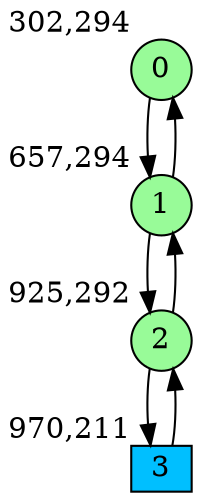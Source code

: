digraph G {
graph [bgcolor=white]
node [shape=circle, style = filled, fillcolor=white,fixedsize=true, width=0.4, height=0.3 ]
0[xlabel="302,294", pos = "0,0!", fillcolor=palegreen ];
1[xlabel="657,294", pos = "5.54688,0!", fillcolor=palegreen ];
2[xlabel="925,292", pos = "9.73438,0.03125!", fillcolor=palegreen ];
3[xlabel="970,211", pos = "10.4375,1.29688!", fillcolor=deepskyblue, shape=box ];
0->1 ;
1->0 ;
1->2 ;
2->1 ;
2->3 ;
3->2 ;
}
